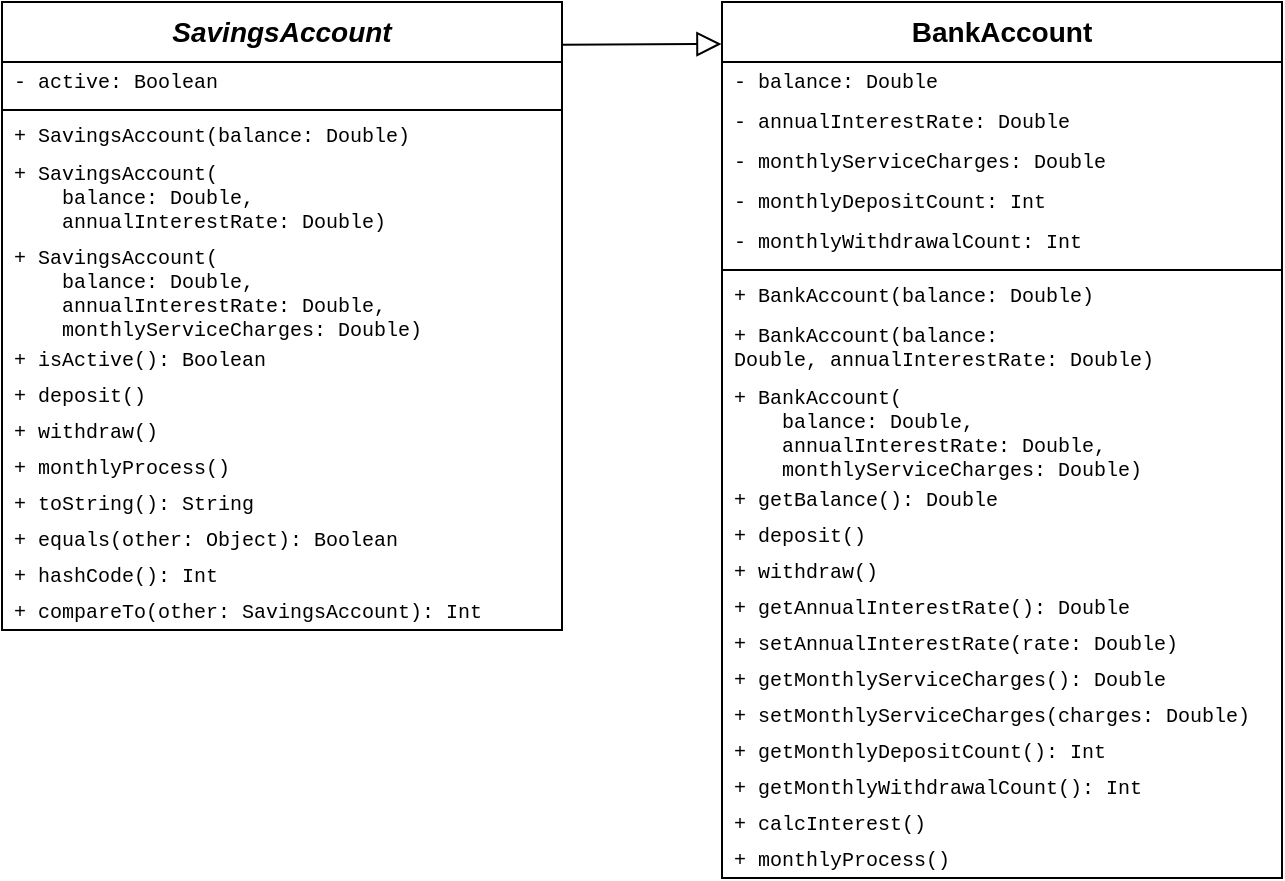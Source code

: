 <mxfile version="24.2.5" type="device">
  <diagram id="C5RBs43oDa-KdzZeNtuy" name="Page-1">
    <mxGraphModel dx="662" dy="940" grid="1" gridSize="10" guides="1" tooltips="1" connect="1" arrows="1" fold="1" page="1" pageScale="1" pageWidth="720" pageHeight="520" math="0" shadow="0">
      <root>
        <mxCell id="WIyWlLk6GJQsqaUBKTNV-0" />
        <mxCell id="WIyWlLk6GJQsqaUBKTNV-1" parent="WIyWlLk6GJQsqaUBKTNV-0" />
        <mxCell id="oAeWeOyywlavheIQp_EQ-0" value="BankAccount" style="swimlane;fontStyle=1;align=center;verticalAlign=top;childLayout=stackLayout;horizontal=1;startSize=30;horizontalStack=0;resizeParent=1;resizeParentMax=0;resizeLast=0;collapsible=0;marginBottom=0;whiteSpace=wrap;html=1;fontSize=14;" parent="WIyWlLk6GJQsqaUBKTNV-1" vertex="1">
          <mxGeometry x="400" y="40" width="280" height="438" as="geometry" />
        </mxCell>
        <mxCell id="oAeWeOyywlavheIQp_EQ-1" value="- balance: Double" style="text;strokeColor=none;fillColor=none;align=left;verticalAlign=middle;spacingLeft=4;spacingRight=4;overflow=hidden;rotatable=0;points=[[0,0.5],[1,0.5]];portConstraint=eastwest;whiteSpace=wrap;html=1;fontSize=10;fontFamily=Courier New;" parent="oAeWeOyywlavheIQp_EQ-0" vertex="1">
          <mxGeometry y="30" width="280" height="20" as="geometry" />
        </mxCell>
        <mxCell id="oAeWeOyywlavheIQp_EQ-7" value="-&amp;nbsp;annualInterestRate&lt;span style=&quot;background-color: initial; font-size: 10px;&quot;&gt;: Double&lt;/span&gt;" style="text;strokeColor=none;fillColor=none;align=left;verticalAlign=middle;spacingLeft=4;spacingRight=4;overflow=hidden;rotatable=0;points=[[0,0.5],[1,0.5]];portConstraint=eastwest;whiteSpace=wrap;html=1;fontSize=10;fontFamily=Courier New;" parent="oAeWeOyywlavheIQp_EQ-0" vertex="1">
          <mxGeometry y="50" width="280" height="20" as="geometry" />
        </mxCell>
        <mxCell id="oAeWeOyywlavheIQp_EQ-6" value="-&amp;nbsp;monthlyServiceCharges&lt;span style=&quot;background-color: initial; font-size: 10px;&quot;&gt;: Double&lt;/span&gt;" style="text;strokeColor=none;fillColor=none;align=left;verticalAlign=middle;spacingLeft=4;spacingRight=4;overflow=hidden;rotatable=0;points=[[0,0.5],[1,0.5]];portConstraint=eastwest;whiteSpace=wrap;html=1;fontSize=10;fontFamily=Courier New;" parent="oAeWeOyywlavheIQp_EQ-0" vertex="1">
          <mxGeometry y="70" width="280" height="20" as="geometry" />
        </mxCell>
        <mxCell id="oAeWeOyywlavheIQp_EQ-5" value="-&amp;nbsp;monthlyDepositCount&lt;span style=&quot;background-color: initial; font-size: 10px;&quot;&gt;: Int&lt;/span&gt;" style="text;strokeColor=none;fillColor=none;align=left;verticalAlign=middle;spacingLeft=4;spacingRight=4;overflow=hidden;rotatable=0;points=[[0,0.5],[1,0.5]];portConstraint=eastwest;whiteSpace=wrap;html=1;fontSize=10;fontFamily=Courier New;" parent="oAeWeOyywlavheIQp_EQ-0" vertex="1">
          <mxGeometry y="90" width="280" height="20" as="geometry" />
        </mxCell>
        <mxCell id="oAeWeOyywlavheIQp_EQ-4" value="-&amp;nbsp;monthlyWithdrawalCount&lt;span style=&quot;background-color: initial; font-size: 10px;&quot;&gt;: Int&lt;/span&gt;" style="text;strokeColor=none;fillColor=none;align=left;verticalAlign=middle;spacingLeft=4;spacingRight=4;overflow=hidden;rotatable=0;points=[[0,0.5],[1,0.5]];portConstraint=eastwest;whiteSpace=wrap;html=1;fontSize=10;fontFamily=Courier New;" parent="oAeWeOyywlavheIQp_EQ-0" vertex="1">
          <mxGeometry y="110" width="280" height="20" as="geometry" />
        </mxCell>
        <mxCell id="oAeWeOyywlavheIQp_EQ-2" value="" style="line;strokeWidth=1;fillColor=none;align=left;verticalAlign=middle;spacingTop=-1;spacingLeft=3;spacingRight=3;rotatable=0;labelPosition=right;points=[];portConstraint=eastwest;strokeColor=inherit;fontFamily=Courier New;fontSize=10;" parent="oAeWeOyywlavheIQp_EQ-0" vertex="1">
          <mxGeometry y="130" width="280" height="8" as="geometry" />
        </mxCell>
        <mxCell id="oAeWeOyywlavheIQp_EQ-9" value="+&amp;nbsp;BankAccount(balance: Double&lt;span style=&quot;background-color: initial; font-size: 10px;&quot;&gt;)&lt;/span&gt;" style="text;strokeColor=none;fillColor=none;align=left;verticalAlign=middle;spacingLeft=4;spacingRight=4;overflow=hidden;rotatable=0;points=[[0,0.5],[1,0.5]];portConstraint=eastwest;whiteSpace=wrap;html=1;fontSize=10;fontFamily=Courier New;" parent="oAeWeOyywlavheIQp_EQ-0" vertex="1">
          <mxGeometry y="138" width="280" height="18" as="geometry" />
        </mxCell>
        <mxCell id="oAeWeOyywlavheIQp_EQ-8" value="+&amp;nbsp;BankAccount(balance: Double,&amp;nbsp;annualInterestRate:&amp;nbsp;Double&lt;span style=&quot;background-color: initial; font-size: 10px;&quot;&gt;)&lt;/span&gt;" style="text;strokeColor=none;fillColor=none;align=left;verticalAlign=middle;spacingLeft=4;spacingRight=4;overflow=hidden;rotatable=0;points=[[0,0.5],[1,0.5]];portConstraint=eastwest;whiteSpace=wrap;html=1;fontSize=10;fontFamily=Courier New;" parent="oAeWeOyywlavheIQp_EQ-0" vertex="1">
          <mxGeometry y="156" width="280" height="34" as="geometry" />
        </mxCell>
        <mxCell id="oAeWeOyywlavheIQp_EQ-3" value="+&amp;nbsp;BankAccount(&lt;div&gt;&amp;nbsp; &amp;nbsp; balance: Double,&lt;/div&gt;&lt;div&gt;&amp;nbsp; &amp;nbsp; annualInterestRate:&amp;nbsp;Double,&lt;/div&gt;&lt;div&gt;&amp;nbsp; &amp;nbsp; monthlyServiceCharges&lt;span style=&quot;background-color: initial; font-size: 10px;&quot;&gt;: Double)&lt;/span&gt;&lt;/div&gt;" style="text;strokeColor=none;fillColor=none;align=left;verticalAlign=middle;spacingLeft=4;spacingRight=4;overflow=hidden;rotatable=0;points=[[0,0.5],[1,0.5]];portConstraint=eastwest;whiteSpace=wrap;html=1;fontSize=10;fontFamily=Courier New;" parent="oAeWeOyywlavheIQp_EQ-0" vertex="1">
          <mxGeometry y="190" width="280" height="50" as="geometry" />
        </mxCell>
        <mxCell id="oAeWeOyywlavheIQp_EQ-10" value="+&amp;nbsp;getBalance(&lt;span style=&quot;background-color: initial; font-size: 10px;&quot;&gt;): Double&lt;/span&gt;" style="text;strokeColor=none;fillColor=none;align=left;verticalAlign=middle;spacingLeft=4;spacingRight=4;overflow=hidden;rotatable=0;points=[[0,0.5],[1,0.5]];portConstraint=eastwest;whiteSpace=wrap;html=1;fontSize=10;fontFamily=Courier New;" parent="oAeWeOyywlavheIQp_EQ-0" vertex="1">
          <mxGeometry y="240" width="280" height="18" as="geometry" />
        </mxCell>
        <mxCell id="oAeWeOyywlavheIQp_EQ-12" value="+&amp;nbsp;deposit(&lt;span style=&quot;background-color: initial; font-size: 10px;&quot;&gt;)&lt;/span&gt;" style="text;strokeColor=none;fillColor=none;align=left;verticalAlign=middle;spacingLeft=4;spacingRight=4;overflow=hidden;rotatable=0;points=[[0,0.5],[1,0.5]];portConstraint=eastwest;whiteSpace=wrap;html=1;fontSize=10;fontFamily=Courier New;" parent="oAeWeOyywlavheIQp_EQ-0" vertex="1">
          <mxGeometry y="258" width="280" height="18" as="geometry" />
        </mxCell>
        <mxCell id="oAeWeOyywlavheIQp_EQ-11" value="+&amp;nbsp;withdraw(&lt;span style=&quot;background-color: initial; font-size: 10px;&quot;&gt;)&lt;/span&gt;" style="text;strokeColor=none;fillColor=none;align=left;verticalAlign=middle;spacingLeft=4;spacingRight=4;overflow=hidden;rotatable=0;points=[[0,0.5],[1,0.5]];portConstraint=eastwest;whiteSpace=wrap;html=1;fontSize=10;fontFamily=Courier New;" parent="oAeWeOyywlavheIQp_EQ-0" vertex="1">
          <mxGeometry y="276" width="280" height="18" as="geometry" />
        </mxCell>
        <mxCell id="oAeWeOyywlavheIQp_EQ-14" value="+&amp;nbsp;getAnnualInterestRate(&lt;span style=&quot;background-color: initial; font-size: 10px;&quot;&gt;): Double&lt;/span&gt;" style="text;strokeColor=none;fillColor=none;align=left;verticalAlign=middle;spacingLeft=4;spacingRight=4;overflow=hidden;rotatable=0;points=[[0,0.5],[1,0.5]];portConstraint=eastwest;whiteSpace=wrap;html=1;fontSize=10;fontFamily=Courier New;" parent="oAeWeOyywlavheIQp_EQ-0" vertex="1">
          <mxGeometry y="294" width="280" height="18" as="geometry" />
        </mxCell>
        <mxCell id="oAeWeOyywlavheIQp_EQ-13" value="+&amp;nbsp;setAnnualInterestRate(rate: Double&lt;span style=&quot;background-color: initial; font-size: 10px;&quot;&gt;)&lt;/span&gt;" style="text;strokeColor=none;fillColor=none;align=left;verticalAlign=middle;spacingLeft=4;spacingRight=4;overflow=hidden;rotatable=0;points=[[0,0.5],[1,0.5]];portConstraint=eastwest;whiteSpace=wrap;html=1;fontSize=10;fontFamily=Courier New;" parent="oAeWeOyywlavheIQp_EQ-0" vertex="1">
          <mxGeometry y="312" width="280" height="18" as="geometry" />
        </mxCell>
        <mxCell id="oAeWeOyywlavheIQp_EQ-15" value="+&amp;nbsp;getMonthlyServiceCharges(&lt;span style=&quot;background-color: initial; font-size: 10px;&quot;&gt;): Double&lt;/span&gt;" style="text;strokeColor=none;fillColor=none;align=left;verticalAlign=middle;spacingLeft=4;spacingRight=4;overflow=hidden;rotatable=0;points=[[0,0.5],[1,0.5]];portConstraint=eastwest;whiteSpace=wrap;html=1;fontSize=10;fontFamily=Courier New;" parent="oAeWeOyywlavheIQp_EQ-0" vertex="1">
          <mxGeometry y="330" width="280" height="18" as="geometry" />
        </mxCell>
        <mxCell id="oAeWeOyywlavheIQp_EQ-16" value="+&amp;nbsp;setMonthlyServiceCharges(charges: Double&lt;span style=&quot;background-color: initial; font-size: 10px;&quot;&gt;)&lt;/span&gt;" style="text;strokeColor=none;fillColor=none;align=left;verticalAlign=middle;spacingLeft=4;spacingRight=4;overflow=hidden;rotatable=0;points=[[0,0.5],[1,0.5]];portConstraint=eastwest;whiteSpace=wrap;html=1;fontSize=10;fontFamily=Courier New;" parent="oAeWeOyywlavheIQp_EQ-0" vertex="1">
          <mxGeometry y="348" width="280" height="18" as="geometry" />
        </mxCell>
        <mxCell id="oAeWeOyywlavheIQp_EQ-17" value="+&amp;nbsp;getMonthlyDepositCount(&lt;span style=&quot;background-color: initial; font-size: 10px;&quot;&gt;): Int&lt;/span&gt;" style="text;strokeColor=none;fillColor=none;align=left;verticalAlign=middle;spacingLeft=4;spacingRight=4;overflow=hidden;rotatable=0;points=[[0,0.5],[1,0.5]];portConstraint=eastwest;whiteSpace=wrap;html=1;fontSize=10;fontFamily=Courier New;" parent="oAeWeOyywlavheIQp_EQ-0" vertex="1">
          <mxGeometry y="366" width="280" height="18" as="geometry" />
        </mxCell>
        <mxCell id="oAeWeOyywlavheIQp_EQ-18" value="+&amp;nbsp;getMonthlyWithdrawalCount(&lt;span style=&quot;background-color: initial; font-size: 10px;&quot;&gt;): Int&lt;/span&gt;" style="text;strokeColor=none;fillColor=none;align=left;verticalAlign=middle;spacingLeft=4;spacingRight=4;overflow=hidden;rotatable=0;points=[[0,0.5],[1,0.5]];portConstraint=eastwest;whiteSpace=wrap;html=1;fontSize=10;fontFamily=Courier New;" parent="oAeWeOyywlavheIQp_EQ-0" vertex="1">
          <mxGeometry y="384" width="280" height="18" as="geometry" />
        </mxCell>
        <mxCell id="oAeWeOyywlavheIQp_EQ-19" value="+&amp;nbsp;calcInterest(&lt;span style=&quot;background-color: initial; font-size: 10px;&quot;&gt;)&lt;/span&gt;" style="text;strokeColor=none;fillColor=none;align=left;verticalAlign=middle;spacingLeft=4;spacingRight=4;overflow=hidden;rotatable=0;points=[[0,0.5],[1,0.5]];portConstraint=eastwest;whiteSpace=wrap;html=1;fontSize=10;fontFamily=Courier New;" parent="oAeWeOyywlavheIQp_EQ-0" vertex="1">
          <mxGeometry y="402" width="280" height="18" as="geometry" />
        </mxCell>
        <mxCell id="oAeWeOyywlavheIQp_EQ-20" value="+&amp;nbsp;monthlyProcess(&lt;span style=&quot;background-color: initial; font-size: 10px;&quot;&gt;)&lt;/span&gt;" style="text;strokeColor=none;fillColor=none;align=left;verticalAlign=middle;spacingLeft=4;spacingRight=4;overflow=hidden;rotatable=0;points=[[0,0.5],[1,0.5]];portConstraint=eastwest;whiteSpace=wrap;html=1;fontSize=10;fontFamily=Courier New;" parent="oAeWeOyywlavheIQp_EQ-0" vertex="1">
          <mxGeometry y="420" width="280" height="18" as="geometry" />
        </mxCell>
        <mxCell id="oAeWeOyywlavheIQp_EQ-43" value="&lt;i style=&quot;font-size: 14px;&quot;&gt;SavingsAccount&lt;/i&gt;" style="swimlane;fontStyle=1;align=center;verticalAlign=top;childLayout=stackLayout;horizontal=1;startSize=30;horizontalStack=0;resizeParent=1;resizeParentMax=0;resizeLast=0;collapsible=0;marginBottom=0;whiteSpace=wrap;html=1;fontSize=14;" parent="WIyWlLk6GJQsqaUBKTNV-1" vertex="1">
          <mxGeometry x="40" y="40" width="280" height="314" as="geometry" />
        </mxCell>
        <mxCell id="oAeWeOyywlavheIQp_EQ-44" value="- active: Boolean" style="text;strokeColor=none;fillColor=none;align=left;verticalAlign=middle;spacingLeft=4;spacingRight=4;overflow=hidden;rotatable=0;points=[[0,0.5],[1,0.5]];portConstraint=eastwest;whiteSpace=wrap;html=1;fontSize=10;fontFamily=Courier New;" parent="oAeWeOyywlavheIQp_EQ-43" vertex="1">
          <mxGeometry y="30" width="280" height="20" as="geometry" />
        </mxCell>
        <mxCell id="oAeWeOyywlavheIQp_EQ-49" value="" style="line;strokeWidth=1;fillColor=none;align=left;verticalAlign=middle;spacingTop=-1;spacingLeft=3;spacingRight=3;rotatable=0;labelPosition=right;points=[];portConstraint=eastwest;strokeColor=inherit;fontFamily=Courier New;fontSize=10;" parent="oAeWeOyywlavheIQp_EQ-43" vertex="1">
          <mxGeometry y="50" width="280" height="8" as="geometry" />
        </mxCell>
        <mxCell id="oAeWeOyywlavheIQp_EQ-50" value="+&amp;nbsp;SavingsAccount(balance: Double&lt;span style=&quot;background-color: initial; font-size: 10px;&quot;&gt;)&lt;/span&gt;" style="text;strokeColor=none;fillColor=none;align=left;verticalAlign=middle;spacingLeft=4;spacingRight=4;overflow=hidden;rotatable=0;points=[[0,0.5],[1,0.5]];portConstraint=eastwest;whiteSpace=wrap;html=1;fontSize=10;fontFamily=Courier New;" parent="oAeWeOyywlavheIQp_EQ-43" vertex="1">
          <mxGeometry y="58" width="280" height="18" as="geometry" />
        </mxCell>
        <mxCell id="oAeWeOyywlavheIQp_EQ-51" value="+ SavingsAccount(&lt;div&gt;&amp;nbsp; &amp;nbsp; balance: Double,&lt;/div&gt;&lt;div&gt;&amp;nbsp; &amp;nbsp; annualInterestRate:&amp;nbsp;Double&lt;span style=&quot;background-color: initial; font-size: 10px;&quot;&gt;)&lt;/span&gt;&lt;/div&gt;" style="text;strokeColor=none;fillColor=none;align=left;verticalAlign=middle;spacingLeft=4;spacingRight=4;overflow=hidden;rotatable=0;points=[[0,0.5],[1,0.5]];portConstraint=eastwest;whiteSpace=wrap;html=1;fontSize=10;fontFamily=Courier New;" parent="oAeWeOyywlavheIQp_EQ-43" vertex="1">
          <mxGeometry y="76" width="280" height="44" as="geometry" />
        </mxCell>
        <mxCell id="oAeWeOyywlavheIQp_EQ-52" value="+ SavingsAccount(&lt;div&gt;&amp;nbsp; &amp;nbsp; balance: Double,&lt;/div&gt;&lt;div&gt;&amp;nbsp; &amp;nbsp; annualInterestRate:&amp;nbsp;Double,&lt;/div&gt;&lt;div&gt;&amp;nbsp; &amp;nbsp; monthlyServiceCharges&lt;span style=&quot;background-color: initial; font-size: 10px;&quot;&gt;: Double)&lt;/span&gt;&lt;/div&gt;" style="text;strokeColor=none;fillColor=none;align=left;verticalAlign=middle;spacingLeft=4;spacingRight=4;overflow=hidden;rotatable=0;points=[[0,0.5],[1,0.5]];portConstraint=eastwest;whiteSpace=wrap;html=1;fontSize=10;fontFamily=Courier New;" parent="oAeWeOyywlavheIQp_EQ-43" vertex="1">
          <mxGeometry y="120" width="280" height="50" as="geometry" />
        </mxCell>
        <mxCell id="oAeWeOyywlavheIQp_EQ-53" value="+&amp;nbsp;isActive(&lt;span style=&quot;background-color: initial; font-size: 10px;&quot;&gt;): Boolean&lt;/span&gt;" style="text;strokeColor=none;fillColor=none;align=left;verticalAlign=middle;spacingLeft=4;spacingRight=4;overflow=hidden;rotatable=0;points=[[0,0.5],[1,0.5]];portConstraint=eastwest;whiteSpace=wrap;html=1;fontSize=10;fontFamily=Courier New;" parent="oAeWeOyywlavheIQp_EQ-43" vertex="1">
          <mxGeometry y="170" width="280" height="18" as="geometry" />
        </mxCell>
        <mxCell id="oAeWeOyywlavheIQp_EQ-54" value="+&amp;nbsp;deposit(&lt;span style=&quot;background-color: initial; font-size: 10px;&quot;&gt;)&lt;/span&gt;" style="text;strokeColor=none;fillColor=none;align=left;verticalAlign=middle;spacingLeft=4;spacingRight=4;overflow=hidden;rotatable=0;points=[[0,0.5],[1,0.5]];portConstraint=eastwest;whiteSpace=wrap;html=1;fontSize=10;fontFamily=Courier New;" parent="oAeWeOyywlavheIQp_EQ-43" vertex="1">
          <mxGeometry y="188" width="280" height="18" as="geometry" />
        </mxCell>
        <mxCell id="oAeWeOyywlavheIQp_EQ-55" value="+&amp;nbsp;withdraw(&lt;span style=&quot;background-color: initial; font-size: 10px;&quot;&gt;)&lt;/span&gt;" style="text;strokeColor=none;fillColor=none;align=left;verticalAlign=middle;spacingLeft=4;spacingRight=4;overflow=hidden;rotatable=0;points=[[0,0.5],[1,0.5]];portConstraint=eastwest;whiteSpace=wrap;html=1;fontSize=10;fontFamily=Courier New;" parent="oAeWeOyywlavheIQp_EQ-43" vertex="1">
          <mxGeometry y="206" width="280" height="18" as="geometry" />
        </mxCell>
        <mxCell id="oAeWeOyywlavheIQp_EQ-56" value="+&amp;nbsp;monthlyProcess(&lt;span style=&quot;background-color: initial; font-size: 10px;&quot;&gt;)&lt;/span&gt;" style="text;strokeColor=none;fillColor=none;align=left;verticalAlign=middle;spacingLeft=4;spacingRight=4;overflow=hidden;rotatable=0;points=[[0,0.5],[1,0.5]];portConstraint=eastwest;whiteSpace=wrap;html=1;fontSize=10;fontFamily=Courier New;" parent="oAeWeOyywlavheIQp_EQ-43" vertex="1">
          <mxGeometry y="224" width="280" height="18" as="geometry" />
        </mxCell>
        <mxCell id="oAeWeOyywlavheIQp_EQ-57" value="+&amp;nbsp;toString(&lt;span style=&quot;background-color: initial; font-size: 10px;&quot;&gt;): String&lt;/span&gt;" style="text;strokeColor=none;fillColor=none;align=left;verticalAlign=middle;spacingLeft=4;spacingRight=4;overflow=hidden;rotatable=0;points=[[0,0.5],[1,0.5]];portConstraint=eastwest;whiteSpace=wrap;html=1;fontSize=10;fontFamily=Courier New;" parent="oAeWeOyywlavheIQp_EQ-43" vertex="1">
          <mxGeometry y="242" width="280" height="18" as="geometry" />
        </mxCell>
        <mxCell id="oAeWeOyywlavheIQp_EQ-58" value="+ equals(other: Object&lt;span style=&quot;background-color: initial; font-size: 10px;&quot;&gt;): Boolean&lt;/span&gt;" style="text;strokeColor=none;fillColor=none;align=left;verticalAlign=middle;spacingLeft=4;spacingRight=4;overflow=hidden;rotatable=0;points=[[0,0.5],[1,0.5]];portConstraint=eastwest;whiteSpace=wrap;html=1;fontSize=10;fontFamily=Courier New;" parent="oAeWeOyywlavheIQp_EQ-43" vertex="1">
          <mxGeometry y="260" width="280" height="18" as="geometry" />
        </mxCell>
        <mxCell id="oAeWeOyywlavheIQp_EQ-59" value="+ hashCode(&lt;span style=&quot;background-color: initial; font-size: 10px;&quot;&gt;): Int&lt;/span&gt;" style="text;strokeColor=none;fillColor=none;align=left;verticalAlign=middle;spacingLeft=4;spacingRight=4;overflow=hidden;rotatable=0;points=[[0,0.5],[1,0.5]];portConstraint=eastwest;whiteSpace=wrap;html=1;fontSize=10;fontFamily=Courier New;" parent="oAeWeOyywlavheIQp_EQ-43" vertex="1">
          <mxGeometry y="278" width="280" height="18" as="geometry" />
        </mxCell>
        <mxCell id="oAeWeOyywlavheIQp_EQ-60" value="+&amp;nbsp;compareTo(other: SavingsAccount&lt;span style=&quot;background-color: initial; font-size: 10px;&quot;&gt;): Int&lt;/span&gt;" style="text;strokeColor=none;fillColor=none;align=left;verticalAlign=middle;spacingLeft=4;spacingRight=4;overflow=hidden;rotatable=0;points=[[0,0.5],[1,0.5]];portConstraint=eastwest;whiteSpace=wrap;html=1;fontSize=10;fontFamily=Courier New;" parent="oAeWeOyywlavheIQp_EQ-43" vertex="1">
          <mxGeometry y="296" width="280" height="18" as="geometry" />
        </mxCell>
        <mxCell id="oAeWeOyywlavheIQp_EQ-64" value="" style="endArrow=block;endSize=10;endFill=0;shadow=0;strokeWidth=1;rounded=0;edgeStyle=elbowEdgeStyle;elbow=vertical;entryX=-0.001;entryY=0.046;entryDx=0;entryDy=0;entryPerimeter=0;exitX=0.999;exitY=0.068;exitDx=0;exitDy=0;exitPerimeter=0;" parent="WIyWlLk6GJQsqaUBKTNV-1" source="oAeWeOyywlavheIQp_EQ-43" target="oAeWeOyywlavheIQp_EQ-0" edge="1">
          <mxGeometry width="160" relative="1" as="geometry">
            <mxPoint x="370" y="40" as="sourcePoint" />
            <mxPoint x="260" y="-62" as="targetPoint" />
          </mxGeometry>
        </mxCell>
      </root>
    </mxGraphModel>
  </diagram>
</mxfile>
